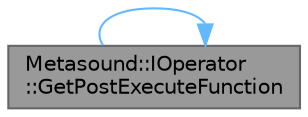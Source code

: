 digraph "Metasound::IOperator::GetPostExecuteFunction"
{
 // INTERACTIVE_SVG=YES
 // LATEX_PDF_SIZE
  bgcolor="transparent";
  edge [fontname=Helvetica,fontsize=10,labelfontname=Helvetica,labelfontsize=10];
  node [fontname=Helvetica,fontsize=10,shape=box,height=0.2,width=0.4];
  rankdir="LR";
  Node1 [id="Node000001",label="Metasound::IOperator\l::GetPostExecuteFunction",height=0.2,width=0.4,color="gray40", fillcolor="grey60", style="filled", fontcolor="black",tooltip="Return the FPostExecute function to call during graph post execution."];
  Node1 -> Node1 [id="edge1_Node000001_Node000001",color="steelblue1",style="solid",tooltip=" "];
}
